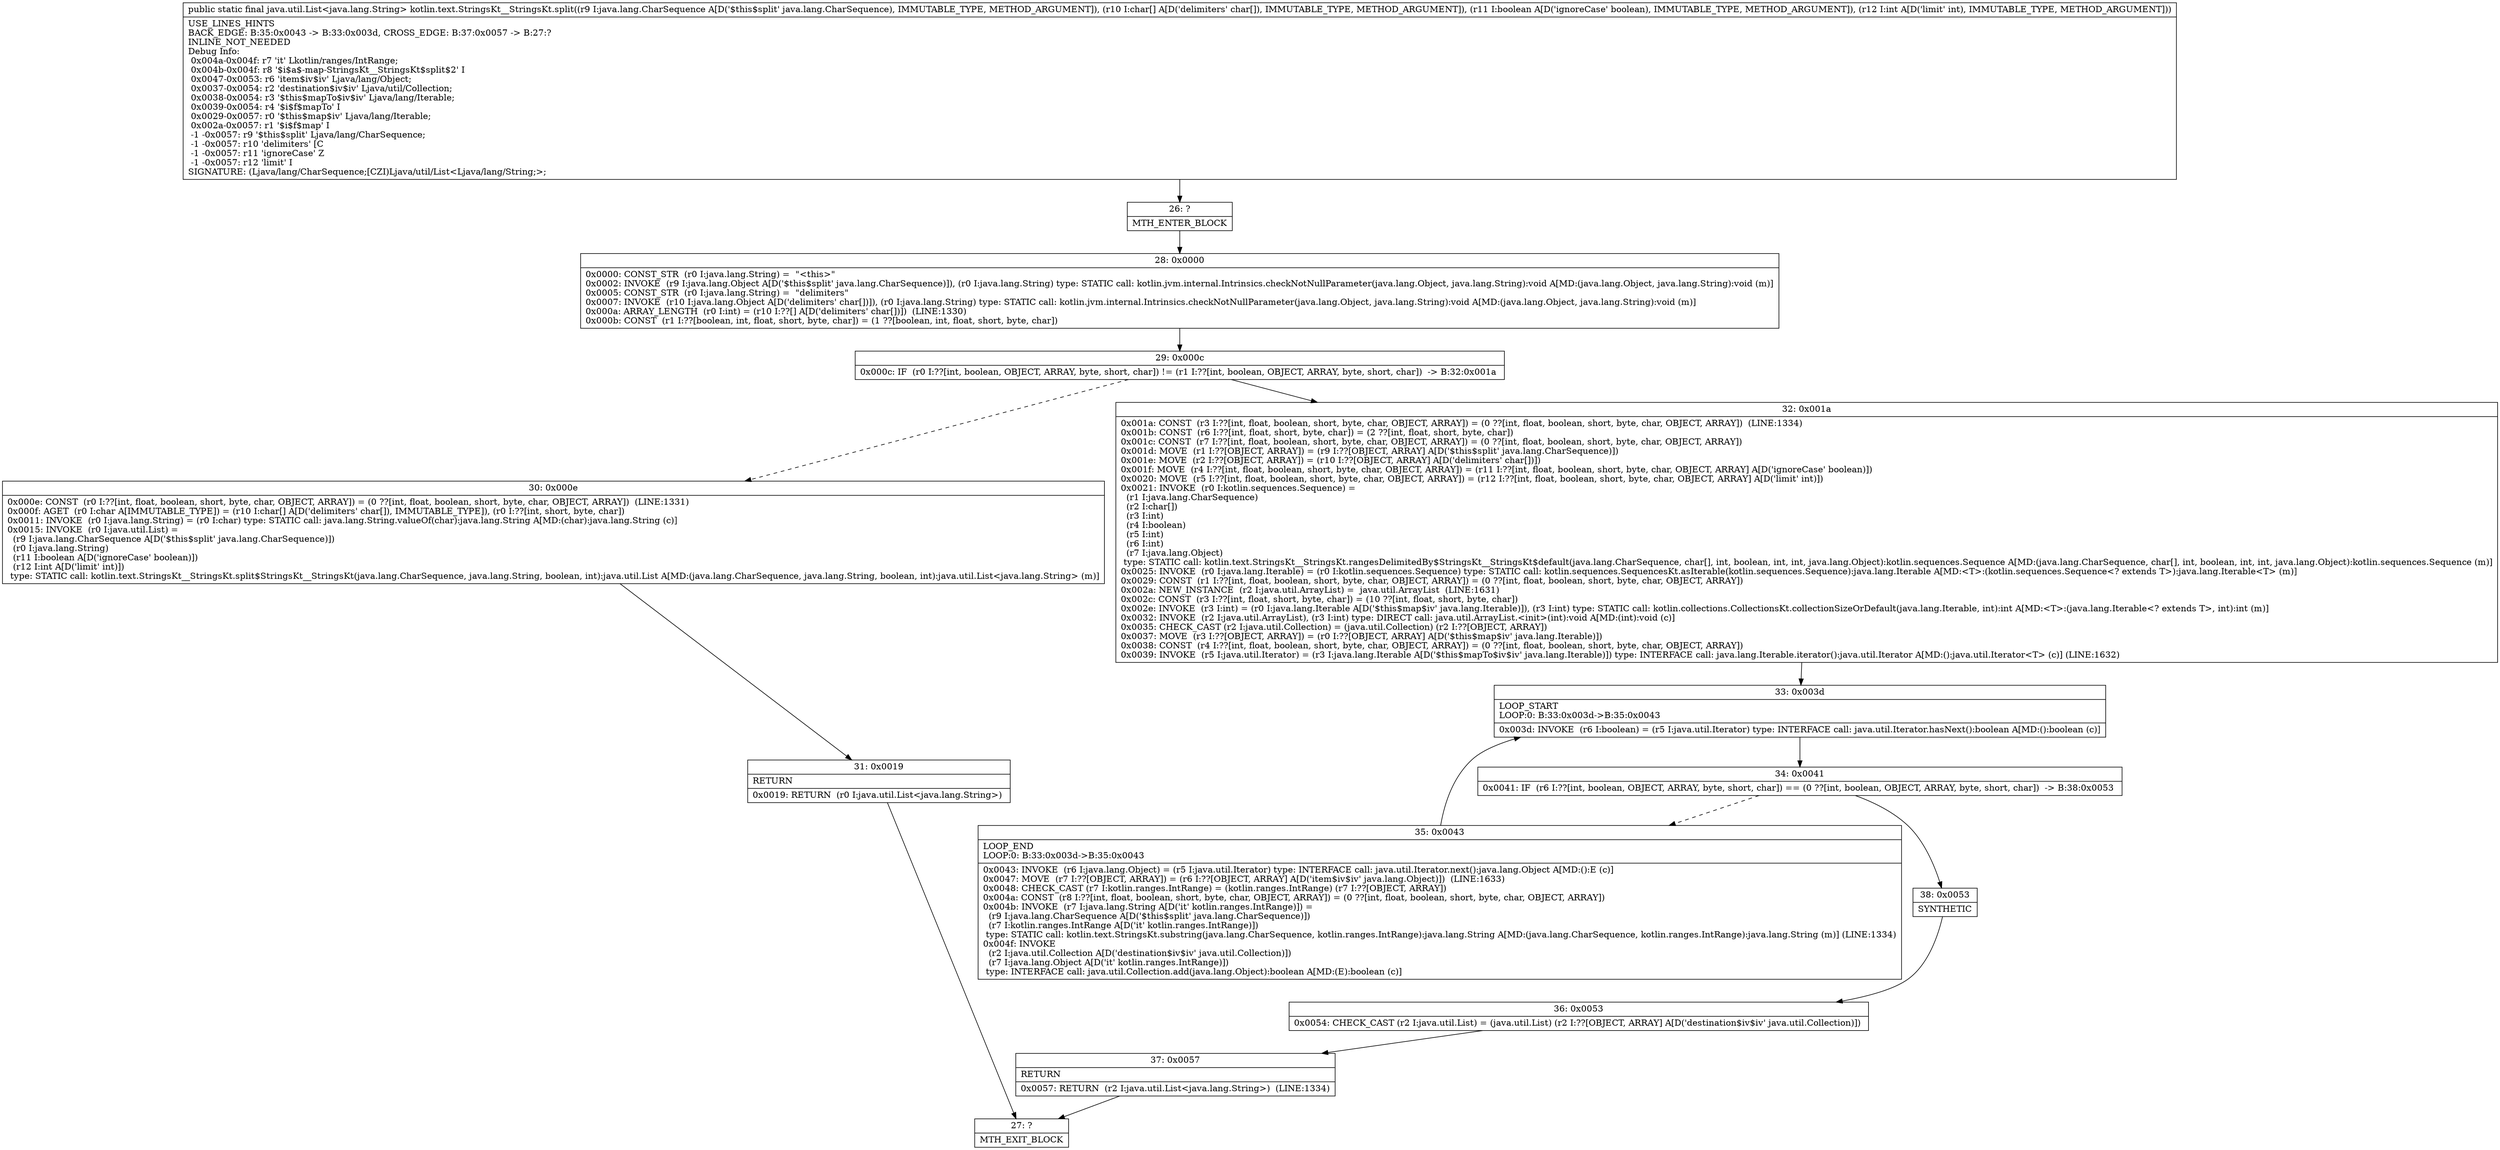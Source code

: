 digraph "CFG forkotlin.text.StringsKt__StringsKt.split(Ljava\/lang\/CharSequence;[CZI)Ljava\/util\/List;" {
Node_26 [shape=record,label="{26\:\ ?|MTH_ENTER_BLOCK\l}"];
Node_28 [shape=record,label="{28\:\ 0x0000|0x0000: CONST_STR  (r0 I:java.lang.String) =  \"\<this\>\" \l0x0002: INVOKE  (r9 I:java.lang.Object A[D('$this$split' java.lang.CharSequence)]), (r0 I:java.lang.String) type: STATIC call: kotlin.jvm.internal.Intrinsics.checkNotNullParameter(java.lang.Object, java.lang.String):void A[MD:(java.lang.Object, java.lang.String):void (m)]\l0x0005: CONST_STR  (r0 I:java.lang.String) =  \"delimiters\" \l0x0007: INVOKE  (r10 I:java.lang.Object A[D('delimiters' char[])]), (r0 I:java.lang.String) type: STATIC call: kotlin.jvm.internal.Intrinsics.checkNotNullParameter(java.lang.Object, java.lang.String):void A[MD:(java.lang.Object, java.lang.String):void (m)]\l0x000a: ARRAY_LENGTH  (r0 I:int) = (r10 I:??[] A[D('delimiters' char[])])  (LINE:1330)\l0x000b: CONST  (r1 I:??[boolean, int, float, short, byte, char]) = (1 ??[boolean, int, float, short, byte, char]) \l}"];
Node_29 [shape=record,label="{29\:\ 0x000c|0x000c: IF  (r0 I:??[int, boolean, OBJECT, ARRAY, byte, short, char]) != (r1 I:??[int, boolean, OBJECT, ARRAY, byte, short, char])  \-\> B:32:0x001a \l}"];
Node_30 [shape=record,label="{30\:\ 0x000e|0x000e: CONST  (r0 I:??[int, float, boolean, short, byte, char, OBJECT, ARRAY]) = (0 ??[int, float, boolean, short, byte, char, OBJECT, ARRAY])  (LINE:1331)\l0x000f: AGET  (r0 I:char A[IMMUTABLE_TYPE]) = (r10 I:char[] A[D('delimiters' char[]), IMMUTABLE_TYPE]), (r0 I:??[int, short, byte, char]) \l0x0011: INVOKE  (r0 I:java.lang.String) = (r0 I:char) type: STATIC call: java.lang.String.valueOf(char):java.lang.String A[MD:(char):java.lang.String (c)]\l0x0015: INVOKE  (r0 I:java.util.List) = \l  (r9 I:java.lang.CharSequence A[D('$this$split' java.lang.CharSequence)])\l  (r0 I:java.lang.String)\l  (r11 I:boolean A[D('ignoreCase' boolean)])\l  (r12 I:int A[D('limit' int)])\l type: STATIC call: kotlin.text.StringsKt__StringsKt.split$StringsKt__StringsKt(java.lang.CharSequence, java.lang.String, boolean, int):java.util.List A[MD:(java.lang.CharSequence, java.lang.String, boolean, int):java.util.List\<java.lang.String\> (m)]\l}"];
Node_31 [shape=record,label="{31\:\ 0x0019|RETURN\l|0x0019: RETURN  (r0 I:java.util.List\<java.lang.String\>) \l}"];
Node_27 [shape=record,label="{27\:\ ?|MTH_EXIT_BLOCK\l}"];
Node_32 [shape=record,label="{32\:\ 0x001a|0x001a: CONST  (r3 I:??[int, float, boolean, short, byte, char, OBJECT, ARRAY]) = (0 ??[int, float, boolean, short, byte, char, OBJECT, ARRAY])  (LINE:1334)\l0x001b: CONST  (r6 I:??[int, float, short, byte, char]) = (2 ??[int, float, short, byte, char]) \l0x001c: CONST  (r7 I:??[int, float, boolean, short, byte, char, OBJECT, ARRAY]) = (0 ??[int, float, boolean, short, byte, char, OBJECT, ARRAY]) \l0x001d: MOVE  (r1 I:??[OBJECT, ARRAY]) = (r9 I:??[OBJECT, ARRAY] A[D('$this$split' java.lang.CharSequence)]) \l0x001e: MOVE  (r2 I:??[OBJECT, ARRAY]) = (r10 I:??[OBJECT, ARRAY] A[D('delimiters' char[])]) \l0x001f: MOVE  (r4 I:??[int, float, boolean, short, byte, char, OBJECT, ARRAY]) = (r11 I:??[int, float, boolean, short, byte, char, OBJECT, ARRAY] A[D('ignoreCase' boolean)]) \l0x0020: MOVE  (r5 I:??[int, float, boolean, short, byte, char, OBJECT, ARRAY]) = (r12 I:??[int, float, boolean, short, byte, char, OBJECT, ARRAY] A[D('limit' int)]) \l0x0021: INVOKE  (r0 I:kotlin.sequences.Sequence) = \l  (r1 I:java.lang.CharSequence)\l  (r2 I:char[])\l  (r3 I:int)\l  (r4 I:boolean)\l  (r5 I:int)\l  (r6 I:int)\l  (r7 I:java.lang.Object)\l type: STATIC call: kotlin.text.StringsKt__StringsKt.rangesDelimitedBy$StringsKt__StringsKt$default(java.lang.CharSequence, char[], int, boolean, int, int, java.lang.Object):kotlin.sequences.Sequence A[MD:(java.lang.CharSequence, char[], int, boolean, int, int, java.lang.Object):kotlin.sequences.Sequence (m)]\l0x0025: INVOKE  (r0 I:java.lang.Iterable) = (r0 I:kotlin.sequences.Sequence) type: STATIC call: kotlin.sequences.SequencesKt.asIterable(kotlin.sequences.Sequence):java.lang.Iterable A[MD:\<T\>:(kotlin.sequences.Sequence\<? extends T\>):java.lang.Iterable\<T\> (m)]\l0x0029: CONST  (r1 I:??[int, float, boolean, short, byte, char, OBJECT, ARRAY]) = (0 ??[int, float, boolean, short, byte, char, OBJECT, ARRAY]) \l0x002a: NEW_INSTANCE  (r2 I:java.util.ArrayList) =  java.util.ArrayList  (LINE:1631)\l0x002c: CONST  (r3 I:??[int, float, short, byte, char]) = (10 ??[int, float, short, byte, char]) \l0x002e: INVOKE  (r3 I:int) = (r0 I:java.lang.Iterable A[D('$this$map$iv' java.lang.Iterable)]), (r3 I:int) type: STATIC call: kotlin.collections.CollectionsKt.collectionSizeOrDefault(java.lang.Iterable, int):int A[MD:\<T\>:(java.lang.Iterable\<? extends T\>, int):int (m)]\l0x0032: INVOKE  (r2 I:java.util.ArrayList), (r3 I:int) type: DIRECT call: java.util.ArrayList.\<init\>(int):void A[MD:(int):void (c)]\l0x0035: CHECK_CAST (r2 I:java.util.Collection) = (java.util.Collection) (r2 I:??[OBJECT, ARRAY]) \l0x0037: MOVE  (r3 I:??[OBJECT, ARRAY]) = (r0 I:??[OBJECT, ARRAY] A[D('$this$map$iv' java.lang.Iterable)]) \l0x0038: CONST  (r4 I:??[int, float, boolean, short, byte, char, OBJECT, ARRAY]) = (0 ??[int, float, boolean, short, byte, char, OBJECT, ARRAY]) \l0x0039: INVOKE  (r5 I:java.util.Iterator) = (r3 I:java.lang.Iterable A[D('$this$mapTo$iv$iv' java.lang.Iterable)]) type: INTERFACE call: java.lang.Iterable.iterator():java.util.Iterator A[MD:():java.util.Iterator\<T\> (c)] (LINE:1632)\l}"];
Node_33 [shape=record,label="{33\:\ 0x003d|LOOP_START\lLOOP:0: B:33:0x003d\-\>B:35:0x0043\l|0x003d: INVOKE  (r6 I:boolean) = (r5 I:java.util.Iterator) type: INTERFACE call: java.util.Iterator.hasNext():boolean A[MD:():boolean (c)]\l}"];
Node_34 [shape=record,label="{34\:\ 0x0041|0x0041: IF  (r6 I:??[int, boolean, OBJECT, ARRAY, byte, short, char]) == (0 ??[int, boolean, OBJECT, ARRAY, byte, short, char])  \-\> B:38:0x0053 \l}"];
Node_35 [shape=record,label="{35\:\ 0x0043|LOOP_END\lLOOP:0: B:33:0x003d\-\>B:35:0x0043\l|0x0043: INVOKE  (r6 I:java.lang.Object) = (r5 I:java.util.Iterator) type: INTERFACE call: java.util.Iterator.next():java.lang.Object A[MD:():E (c)]\l0x0047: MOVE  (r7 I:??[OBJECT, ARRAY]) = (r6 I:??[OBJECT, ARRAY] A[D('item$iv$iv' java.lang.Object)])  (LINE:1633)\l0x0048: CHECK_CAST (r7 I:kotlin.ranges.IntRange) = (kotlin.ranges.IntRange) (r7 I:??[OBJECT, ARRAY]) \l0x004a: CONST  (r8 I:??[int, float, boolean, short, byte, char, OBJECT, ARRAY]) = (0 ??[int, float, boolean, short, byte, char, OBJECT, ARRAY]) \l0x004b: INVOKE  (r7 I:java.lang.String A[D('it' kotlin.ranges.IntRange)]) = \l  (r9 I:java.lang.CharSequence A[D('$this$split' java.lang.CharSequence)])\l  (r7 I:kotlin.ranges.IntRange A[D('it' kotlin.ranges.IntRange)])\l type: STATIC call: kotlin.text.StringsKt.substring(java.lang.CharSequence, kotlin.ranges.IntRange):java.lang.String A[MD:(java.lang.CharSequence, kotlin.ranges.IntRange):java.lang.String (m)] (LINE:1334)\l0x004f: INVOKE  \l  (r2 I:java.util.Collection A[D('destination$iv$iv' java.util.Collection)])\l  (r7 I:java.lang.Object A[D('it' kotlin.ranges.IntRange)])\l type: INTERFACE call: java.util.Collection.add(java.lang.Object):boolean A[MD:(E):boolean (c)]\l}"];
Node_38 [shape=record,label="{38\:\ 0x0053|SYNTHETIC\l}"];
Node_36 [shape=record,label="{36\:\ 0x0053|0x0054: CHECK_CAST (r2 I:java.util.List) = (java.util.List) (r2 I:??[OBJECT, ARRAY] A[D('destination$iv$iv' java.util.Collection)]) \l}"];
Node_37 [shape=record,label="{37\:\ 0x0057|RETURN\l|0x0057: RETURN  (r2 I:java.util.List\<java.lang.String\>)  (LINE:1334)\l}"];
MethodNode[shape=record,label="{public static final java.util.List\<java.lang.String\> kotlin.text.StringsKt__StringsKt.split((r9 I:java.lang.CharSequence A[D('$this$split' java.lang.CharSequence), IMMUTABLE_TYPE, METHOD_ARGUMENT]), (r10 I:char[] A[D('delimiters' char[]), IMMUTABLE_TYPE, METHOD_ARGUMENT]), (r11 I:boolean A[D('ignoreCase' boolean), IMMUTABLE_TYPE, METHOD_ARGUMENT]), (r12 I:int A[D('limit' int), IMMUTABLE_TYPE, METHOD_ARGUMENT]))  | USE_LINES_HINTS\lBACK_EDGE: B:35:0x0043 \-\> B:33:0x003d, CROSS_EDGE: B:37:0x0057 \-\> B:27:?\lINLINE_NOT_NEEDED\lDebug Info:\l  0x004a\-0x004f: r7 'it' Lkotlin\/ranges\/IntRange;\l  0x004b\-0x004f: r8 '$i$a$\-map\-StringsKt__StringsKt$split$2' I\l  0x0047\-0x0053: r6 'item$iv$iv' Ljava\/lang\/Object;\l  0x0037\-0x0054: r2 'destination$iv$iv' Ljava\/util\/Collection;\l  0x0038\-0x0054: r3 '$this$mapTo$iv$iv' Ljava\/lang\/Iterable;\l  0x0039\-0x0054: r4 '$i$f$mapTo' I\l  0x0029\-0x0057: r0 '$this$map$iv' Ljava\/lang\/Iterable;\l  0x002a\-0x0057: r1 '$i$f$map' I\l  \-1 \-0x0057: r9 '$this$split' Ljava\/lang\/CharSequence;\l  \-1 \-0x0057: r10 'delimiters' [C\l  \-1 \-0x0057: r11 'ignoreCase' Z\l  \-1 \-0x0057: r12 'limit' I\lSIGNATURE: (Ljava\/lang\/CharSequence;[CZI)Ljava\/util\/List\<Ljava\/lang\/String;\>;\l}"];
MethodNode -> Node_26;Node_26 -> Node_28;
Node_28 -> Node_29;
Node_29 -> Node_30[style=dashed];
Node_29 -> Node_32;
Node_30 -> Node_31;
Node_31 -> Node_27;
Node_32 -> Node_33;
Node_33 -> Node_34;
Node_34 -> Node_35[style=dashed];
Node_34 -> Node_38;
Node_35 -> Node_33;
Node_38 -> Node_36;
Node_36 -> Node_37;
Node_37 -> Node_27;
}

